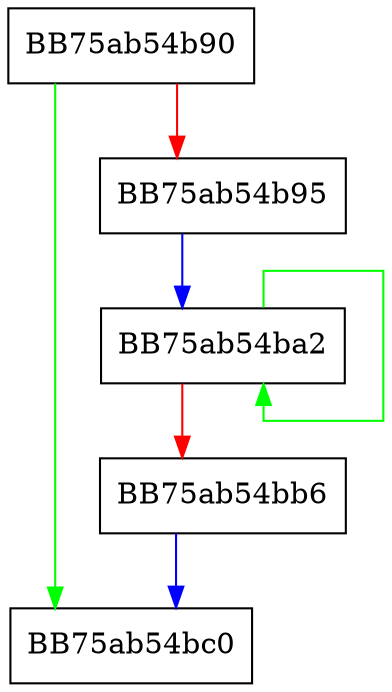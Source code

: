 digraph renameTokenFree {
  node [shape="box"];
  graph [splines=ortho];
  BB75ab54b90 -> BB75ab54bc0 [color="green"];
  BB75ab54b90 -> BB75ab54b95 [color="red"];
  BB75ab54b95 -> BB75ab54ba2 [color="blue"];
  BB75ab54ba2 -> BB75ab54ba2 [color="green"];
  BB75ab54ba2 -> BB75ab54bb6 [color="red"];
  BB75ab54bb6 -> BB75ab54bc0 [color="blue"];
}